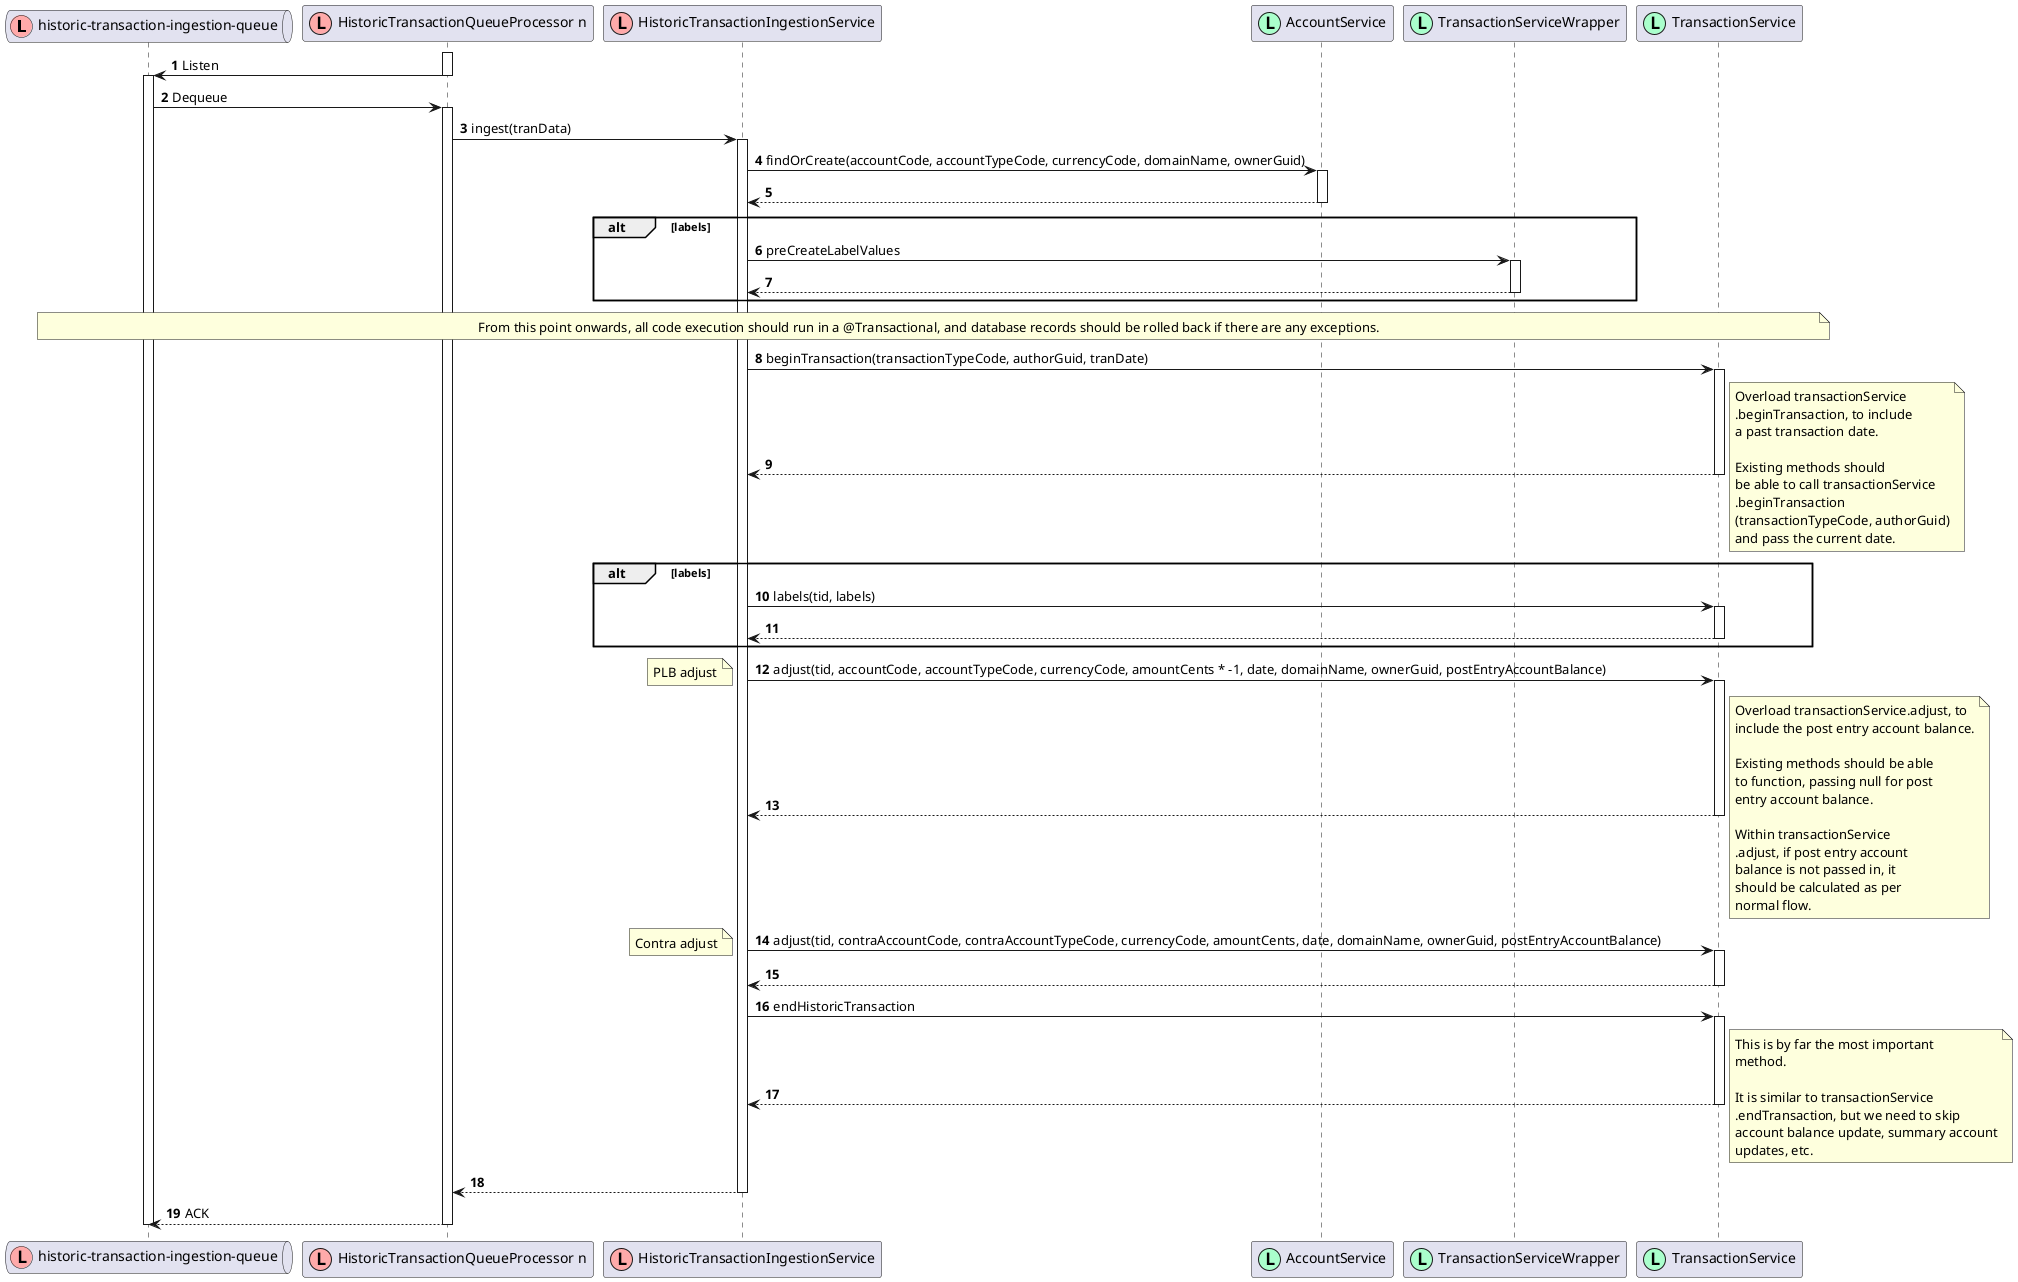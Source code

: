 [plantuml]
----
@startuml

!define p(name, alias) participant "name" as alias << (L,#AAFFCC) >>
!define pn(name, alias) participant "name" as alias << (L,#FFAAAA) >>
!define q(name, alias) queue "name" as alias << (L,#AAFFCC) >>
!define qn(name, alias) queue "name" as alias << (L,#FFAAAA) >>

autonumber

qn("historic-transaction-ingestion-queue", histTranIngestionQueue)
pn("HistoricTransactionQueueProcessor n", histTranQueueProcessor)
pn("HistoricTransactionIngestionService", histTranIngestService)
p("AccountService", accService)
p("TransactionServiceWrapper", tranServiceWrapper)
p("TransactionService", tranService)

activate histTranQueueProcessor

histTranQueueProcessor -> histTranIngestionQueue: Listen

deactivate histTranQueueProcessor

activate histTranIngestionQueue

histTranIngestionQueue -> histTranQueueProcessor: Dequeue

activate histTranQueueProcessor

histTranQueueProcessor -> histTranIngestService: ingest(tranData)

activate histTranIngestService

histTranIngestService -> accService: findOrCreate(accountCode, accountTypeCode, currencyCode, domainName, ownerGuid)

activate accService
accService --> histTranIngestService
deactivate accService

alt labels
histTranIngestService -> tranServiceWrapper: preCreateLabelValues

activate tranServiceWrapper
tranServiceWrapper --> histTranIngestService
deactivate tranServiceWrapper
end

note across
From this point onwards, all code execution should run in a @Transactional, and database records should be rolled back if there are any exceptions.
end note

histTranIngestService -> tranService: beginTransaction(transactionTypeCode, authorGuid, tranDate)

activate tranService
tranService --> histTranIngestService
note right
Overload transactionService
.beginTransaction, to include
a past transaction date.

Existing methods should
be able to call transactionService
.beginTransaction
(transactionTypeCode, authorGuid)
and pass the current date.
end note
deactivate tranService

alt labels
histTranIngestService -> tranService: labels(tid, labels)

activate tranService
tranService --> histTranIngestService
deactivate tranService
end

histTranIngestService -> tranService: adjust(tid, accountCode, accountTypeCode, currencyCode, amountCents * -1, date, domainName, ownerGuid, postEntryAccountBalance)
note left
PLB adjust
end note

activate tranService
tranService --> histTranIngestService
note right
Overload transactionService.adjust, to
include the post entry account balance.

Existing methods should be able
to function, passing null for post
entry account balance.

Within transactionService
.adjust, if post entry account
balance is not passed in, it
should be calculated as per
normal flow.
end note
deactivate tranService

histTranIngestService -> tranService: adjust(tid, contraAccountCode, contraAccountTypeCode, currencyCode, amountCents, date, domainName, ownerGuid, postEntryAccountBalance)
note left
Contra adjust
end note

activate tranService
tranService --> histTranIngestService
deactivate tranService

histTranIngestService -> tranService: endHistoricTransaction

activate tranService
tranService --> histTranIngestService

note right
This is by far the most important
method.

It is similar to transactionService
.endTransaction, but we need to skip
account balance update, summary account
updates, etc.
end note
deactivate tranService

histTranIngestService --> histTranQueueProcessor

deactivate histTranIngestService

histTranQueueProcessor --> histTranIngestionQueue: ACK

deactivate histTranQueueProcessor

deactivate histTranIngestionQueue

@enduml
----
[plantuml]